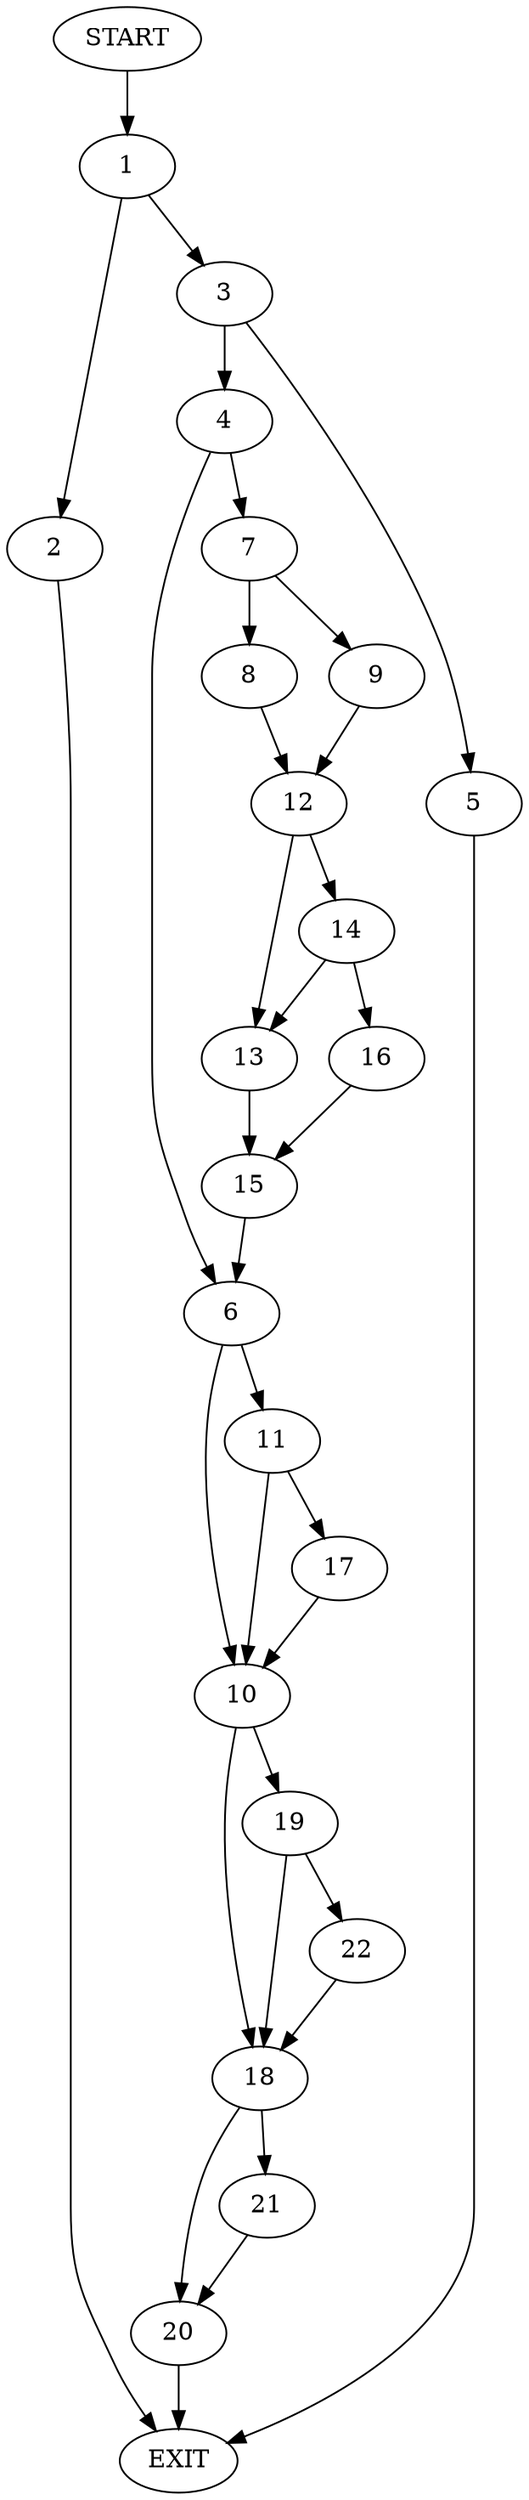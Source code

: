 digraph {
0 [label="START"]
23 [label="EXIT"]
0 -> 1
1 -> 2
1 -> 3
3 -> 4
3 -> 5
2 -> 23
4 -> 6
4 -> 7
5 -> 23
7 -> 8
7 -> 9
6 -> 10
6 -> 11
8 -> 12
9 -> 12
12 -> 13
12 -> 14
13 -> 15
14 -> 13
14 -> 16
16 -> 15
15 -> 6
11 -> 17
11 -> 10
10 -> 18
10 -> 19
17 -> 10
18 -> 20
18 -> 21
19 -> 22
19 -> 18
22 -> 18
20 -> 23
21 -> 20
}
